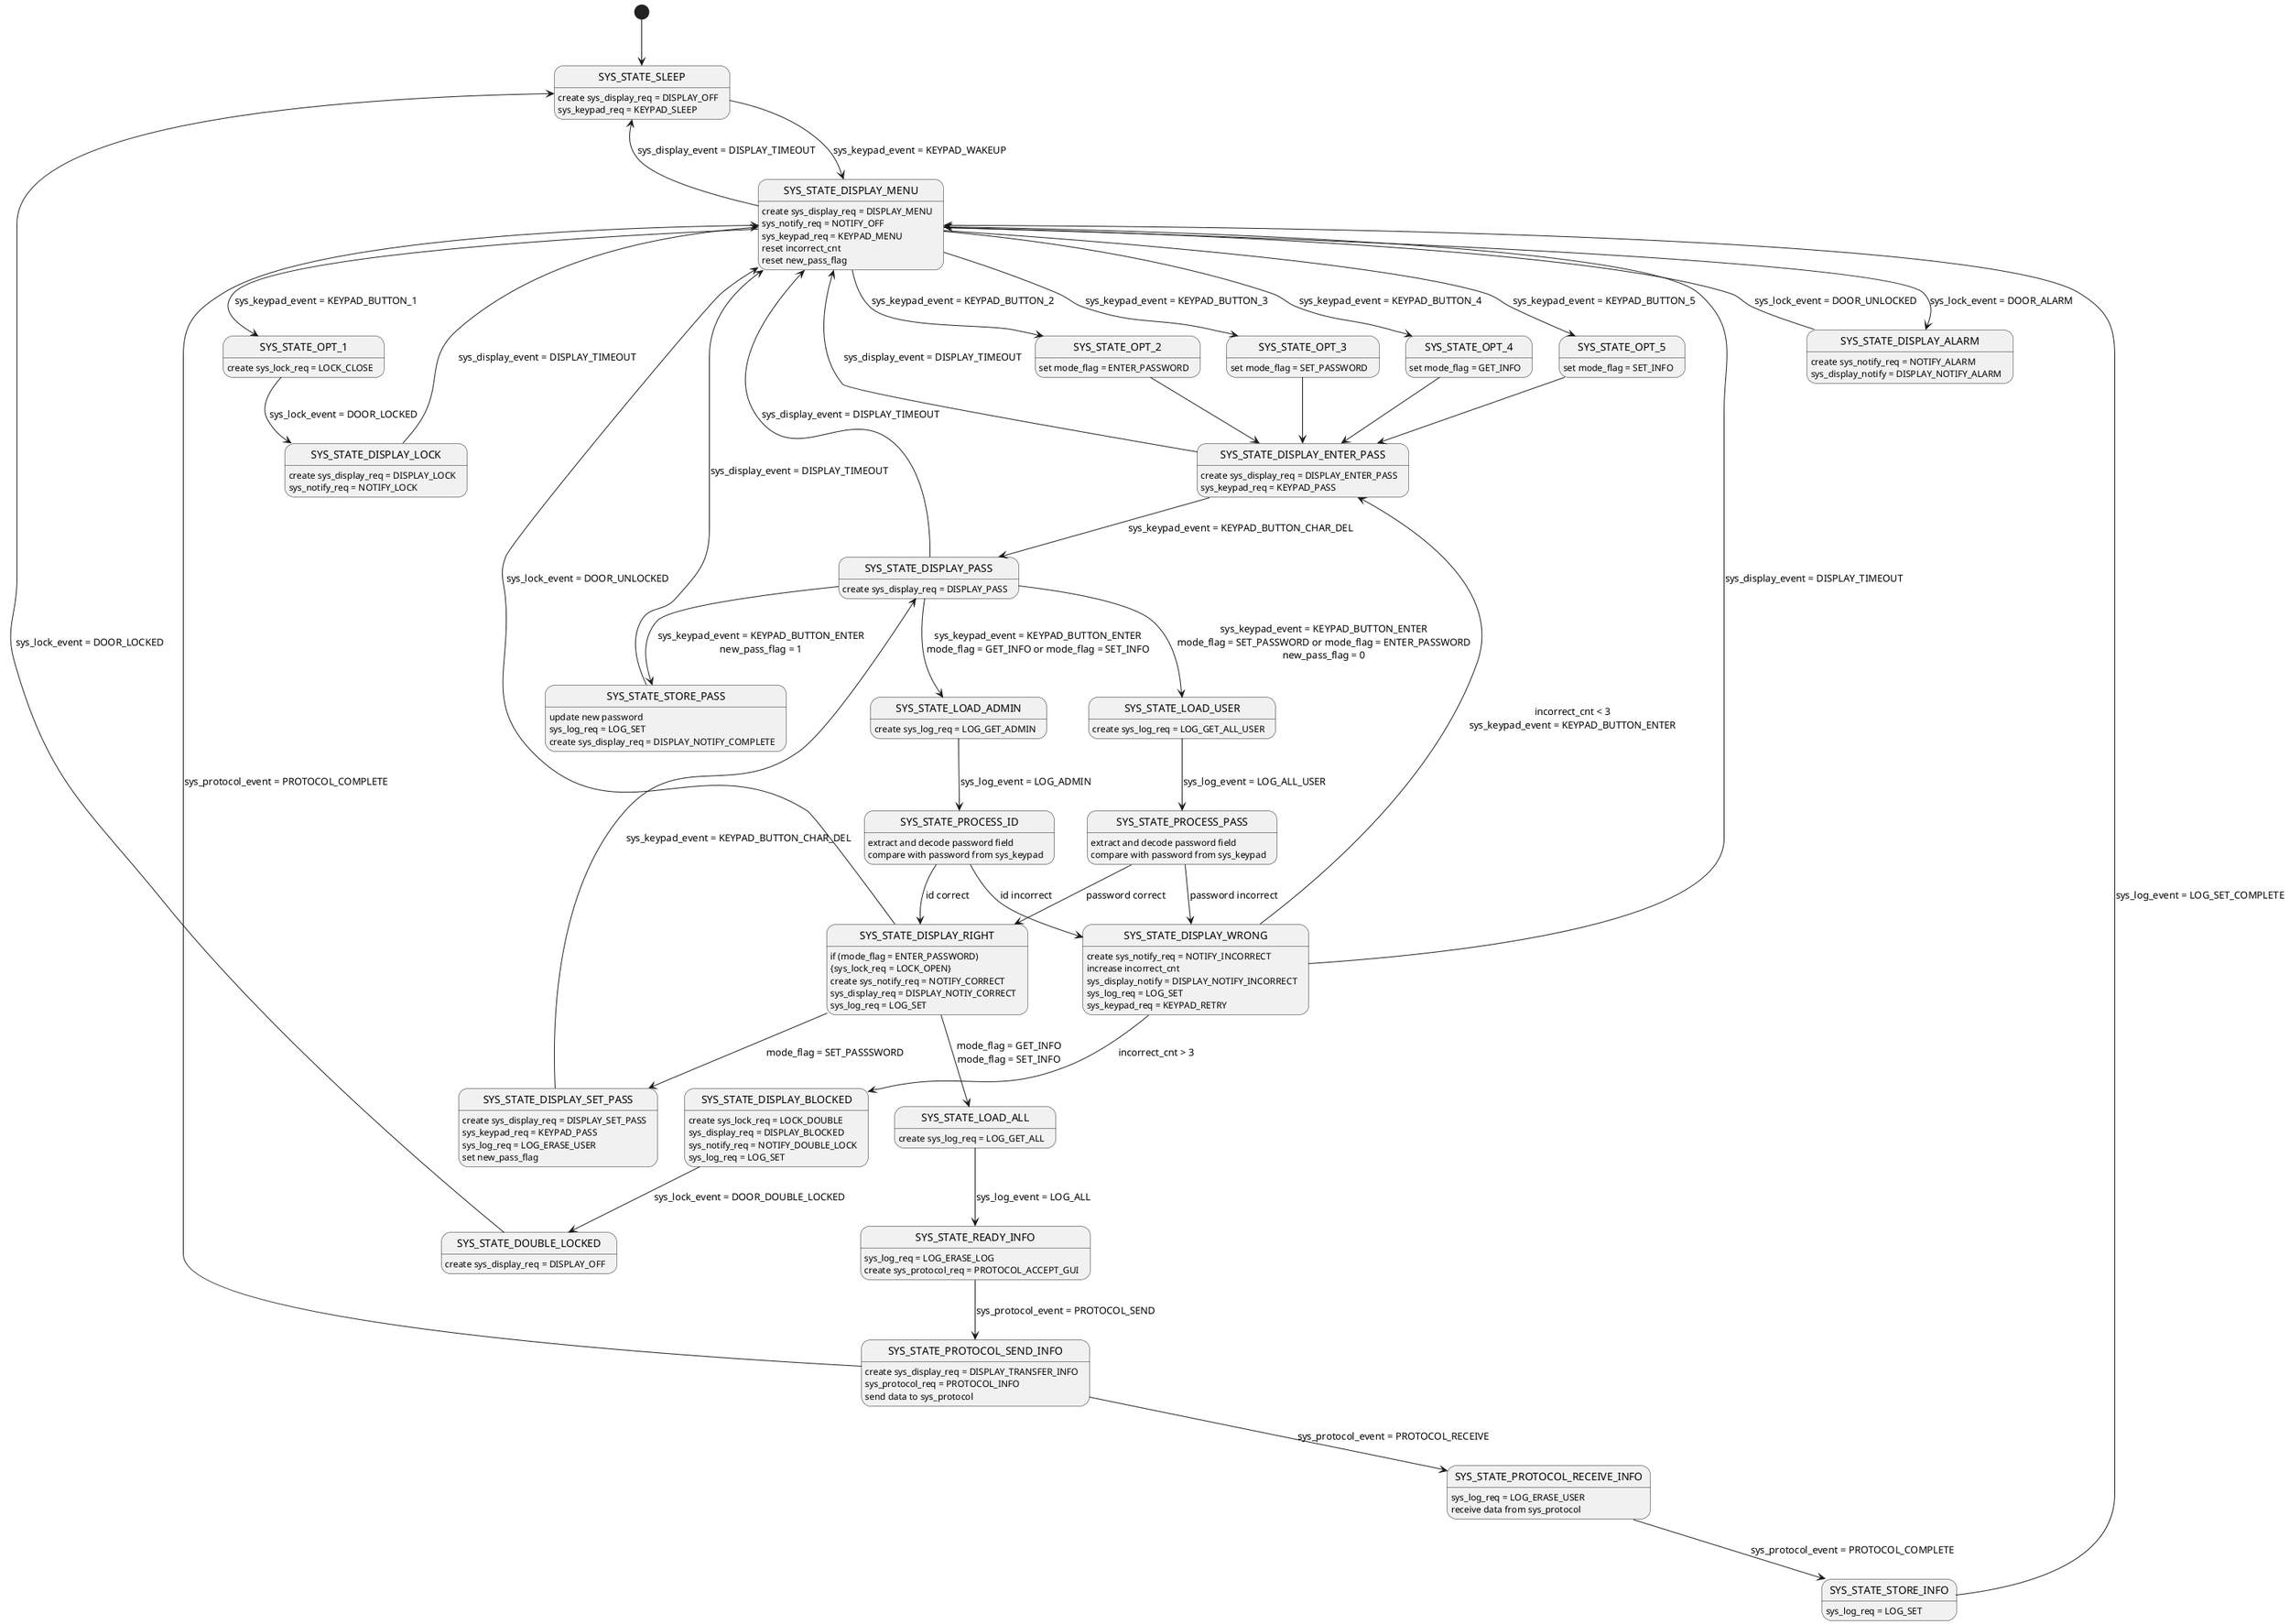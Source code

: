 @startuml sys_manager
hide empty description

[*] --> SYS_STATE_SLEEP
SYS_STATE_SLEEP --> SYS_STATE_DISPLAY_MENU : sys_keypad_event = KEYPAD_WAKEUP
SYS_STATE_DISPLAY_MENU --> SYS_STATE_SLEEP : sys_display_event = DISPLAY_TIMEOUT
SYS_STATE_DISPLAY_MENU --> SYS_STATE_OPT_1 : sys_keypad_event = KEYPAD_BUTTON_1
SYS_STATE_DISPLAY_MENU --> SYS_STATE_OPT_2 : sys_keypad_event = KEYPAD_BUTTON_2
SYS_STATE_DISPLAY_MENU --> SYS_STATE_OPT_3 : sys_keypad_event = KEYPAD_BUTTON_3
SYS_STATE_DISPLAY_MENU --> SYS_STATE_OPT_4 : sys_keypad_event = KEYPAD_BUTTON_4
SYS_STATE_DISPLAY_MENU --> SYS_STATE_OPT_5 : sys_keypad_event = KEYPAD_BUTTON_5
SYS_STATE_OPT_1 --> SYS_STATE_DISPLAY_LOCK : sys_lock_event = DOOR_LOCKED
SYS_STATE_DISPLAY_LOCK --> SYS_STATE_DISPLAY_MENU : sys_display_event = DISPLAY_TIMEOUT
SYS_STATE_OPT_2 --> SYS_STATE_DISPLAY_ENTER_PASS
SYS_STATE_OPT_3 --> SYS_STATE_DISPLAY_ENTER_PASS 
SYS_STATE_OPT_4 --> SYS_STATE_DISPLAY_ENTER_PASS
SYS_STATE_OPT_5 --> SYS_STATE_DISPLAY_ENTER_PASS
SYS_STATE_DISPLAY_ENTER_PASS --> SYS_STATE_DISPLAY_PASS: sys_keypad_event = KEYPAD_BUTTON_CHAR_DEL
SYS_STATE_DISPLAY_ENTER_PASS --> SYS_STATE_DISPLAY_MENU : sys_display_event = DISPLAY_TIMEOUT
SYS_STATE_DISPLAY_PASS --> SYS_STATE_DISPLAY_MENU : sys_display_event = DISPLAY_TIMEOUT
SYS_STATE_DISPLAY_PASS --> SYS_STATE_LOAD_USER : sys_keypad_event = KEYPAD_BUTTON_ENTER\nmode_flag = SET_PASSWORD or mode_flag = ENTER_PASSWORD\nnew_pass_flag = 0
SYS_STATE_LOAD_USER --> SYS_STATE_PROCESS_PASS : sys_log_event = LOG_ALL_USER
SYS_STATE_DISPLAY_PASS --> SYS_STATE_LOAD_ADMIN : sys_keypad_event = KEYPAD_BUTTON_ENTER\nmode_flag = GET_INFO or mode_flag = SET_INFO
SYS_STATE_LOAD_ADMIN --> SYS_STATE_PROCESS_ID : sys_log_event = LOG_ADMIN
SYS_STATE_PROCESS_ID --> SYS_STATE_DISPLAY_RIGHT : id correct
SYS_STATE_PROCESS_PASS --> SYS_STATE_DISPLAY_RIGHT : password correct
SYS_STATE_DISPLAY_RIGHT --> SYS_STATE_DISPLAY_MENU : sys_lock_event = DOOR_UNLOCKED
SYS_STATE_DISPLAY_MENU --> SYS_STATE_DISPLAY_ALARM : sys_lock_event = DOOR_ALARM
SYS_STATE_DISPLAY_ALARM --> SYS_STATE_DISPLAY_MENU : sys_lock_event = DOOR_UNLOCKED

SYS_STATE_PROCESS_PASS --> SYS_STATE_DISPLAY_WRONG : password incorrect
SYS_STATE_PROCESS_ID --> SYS_STATE_DISPLAY_WRONG : id incorrect
SYS_STATE_DISPLAY_WRONG --> SYS_STATE_DISPLAY_ENTER_PASS : incorrect_cnt < 3\nsys_keypad_event = KEYPAD_BUTTON_ENTER
SYS_STATE_DISPLAY_WRONG --> SYS_STATE_DISPLAY_BLOCKED : incorrect_cnt > 3
SYS_STATE_DISPLAY_WRONG --> SYS_STATE_DISPLAY_MENU : sys_display_event = DISPLAY_TIMEOUT
SYS_STATE_DISPLAY_BLOCKED --> SYS_STATE_DOUBLE_LOCKED : sys_lock_event = DOOR_DOUBLE_LOCKED
SYS_STATE_DOUBLE_LOCKED --> SYS_STATE_SLEEP : sys_lock_event = DOOR_LOCKED

SYS_STATE_DISPLAY_RIGHT --> SYS_STATE_DISPLAY_SET_PASS: mode_flag = SET_PASSSWORD
SYS_STATE_DISPLAY_SET_PASS --> SYS_STATE_DISPLAY_PASS : sys_keypad_event = KEYPAD_BUTTON_CHAR_DEL
SYS_STATE_DISPLAY_PASS --> SYS_STATE_STORE_PASS : sys_keypad_event = KEYPAD_BUTTON_ENTER\nnew_pass_flag = 1
SYS_STATE_STORE_PASS --> SYS_STATE_DISPLAY_MENU : sys_display_event = DISPLAY_TIMEOUT

SYS_STATE_DISPLAY_RIGHT --> SYS_STATE_LOAD_ALL: mode_flag = GET_INFO\nmode_flag = SET_INFO
SYS_STATE_LOAD_ALL --> SYS_STATE_READY_INFO : sys_log_event = LOG_ALL
SYS_STATE_READY_INFO --> SYS_STATE_PROTOCOL_SEND_INFO : sys_protocol_event = PROTOCOL_SEND
SYS_STATE_PROTOCOL_SEND_INFO --> SYS_STATE_DISPLAY_MENU : sys_protocol_event = PROTOCOL_COMPLETE
SYS_STATE_PROTOCOL_SEND_INFO --> SYS_STATE_PROTOCOL_RECEIVE_INFO : sys_protocol_event = PROTOCOL_RECEIVE
SYS_STATE_PROTOCOL_RECEIVE_INFO --> SYS_STATE_STORE_INFO : sys_protocol_event = PROTOCOL_COMPLETE
SYS_STATE_STORE_INFO --> SYS_STATE_DISPLAY_MENU : sys_log_event = LOG_SET_COMPLETE

SYS_STATE_STORE_INFO : sys_log_req = LOG_SET
SYS_STATE_PROTOCOL_RECEIVE_INFO : sys_log_req = LOG_ERASE_USER\nreceive data from sys_protocol
SYS_STATE_PROTOCOL_SEND_INFO : create sys_display_req = DISPLAY_TRANSFER_INFO\nsys_protocol_req = PROTOCOL_INFO\nsend data to sys_protocol
SYS_STATE_READY_INFO: sys_log_req = LOG_ERASE_LOG\ncreate sys_protocol_req = PROTOCOL_ACCEPT_GUI
SYS_STATE_LOAD_ALL : create sys_log_req = LOG_GET_ALL
SYS_STATE_STORE_PASS : update new password\nsys_log_req = LOG_SET\ncreate sys_display_req = DISPLAY_NOTIFY_COMPLETE
SYS_STATE_DISPLAY_SET_PASS : create sys_display_req = DISPLAY_SET_PASS\nsys_keypad_req = KEYPAD_PASS\nsys_log_req = LOG_ERASE_USER\nset new_pass_flag
SYS_STATE_DOUBLE_LOCKED : create sys_display_req = DISPLAY_OFF
SYS_STATE_DISPLAY_BLOCKED : create sys_lock_req = LOCK_DOUBLE\nsys_display_req = DISPLAY_BLOCKED\nsys_notify_req = NOTIFY_DOUBLE_LOCK\nsys_log_req = LOG_SET
SYS_STATE_DISPLAY_ALARM : create sys_notify_req = NOTIFY_ALARM\nsys_display_notify = DISPLAY_NOTIFY_ALARM
SYS_STATE_DISPLAY_WRONG : create sys_notify_req = NOTIFY_INCORRECT\nincrease incorrect_cnt\nsys_display_notify = DISPLAY_NOTIFY_INCORRECT\nsys_log_req = LOG_SET\nsys_keypad_req = KEYPAD_RETRY
SYS_STATE_DISPLAY_RIGHT : if (mode_flag = ENTER_PASSWORD)\n{sys_lock_req = LOCK_OPEN}\ncreate sys_notify_req = NOTIFY_CORRECT\nsys_display_req = DISPLAY_NOTIY_CORRECT\nsys_log_req = LOG_SET
SYS_STATE_PROCESS_ID : extract and decode password field\ncompare with password from sys_keypad
SYS_STATE_PROCESS_PASS : extract and decode password field\ncompare with password from sys_keypad
SYS_STATE_LOAD_ADMIN : create sys_log_req = LOG_GET_ADMIN
SYS_STATE_LOAD_USER :create sys_log_req = LOG_GET_ALL_USER
SYS_STATE_DISPLAY_PASS : create sys_display_req = DISPLAY_PASS
SYS_STATE_DISPLAY_ENTER_PASS : create sys_display_req = DISPLAY_ENTER_PASS\nsys_keypad_req = KEYPAD_PASS
SYS_STATE_OPT_5 : set mode_flag = SET_INFO
SYS_STATE_OPT_4 : set mode_flag = GET_INFO
SYS_STATE_OPT_3 : set mode_flag = SET_PASSWORD
SYS_STATE_OPT_2 : set mode_flag = ENTER_PASSWORD
SYS_STATE_DISPLAY_LOCK : create sys_display_req = DISPLAY_LOCK\nsys_notify_req = NOTIFY_LOCK
SYS_STATE_OPT_1 : create sys_lock_req = LOCK_CLOSE
SYS_STATE_DISPLAY_MENU : create sys_display_req = DISPLAY_MENU\nsys_notify_req = NOTIFY_OFF\nsys_keypad_req = KEYPAD_MENU\nreset incorrect_cnt\nreset new_pass_flag
SYS_STATE_SLEEP : create sys_display_req = DISPLAY_OFF\nsys_keypad_req = KEYPAD_SLEEP
@enduml